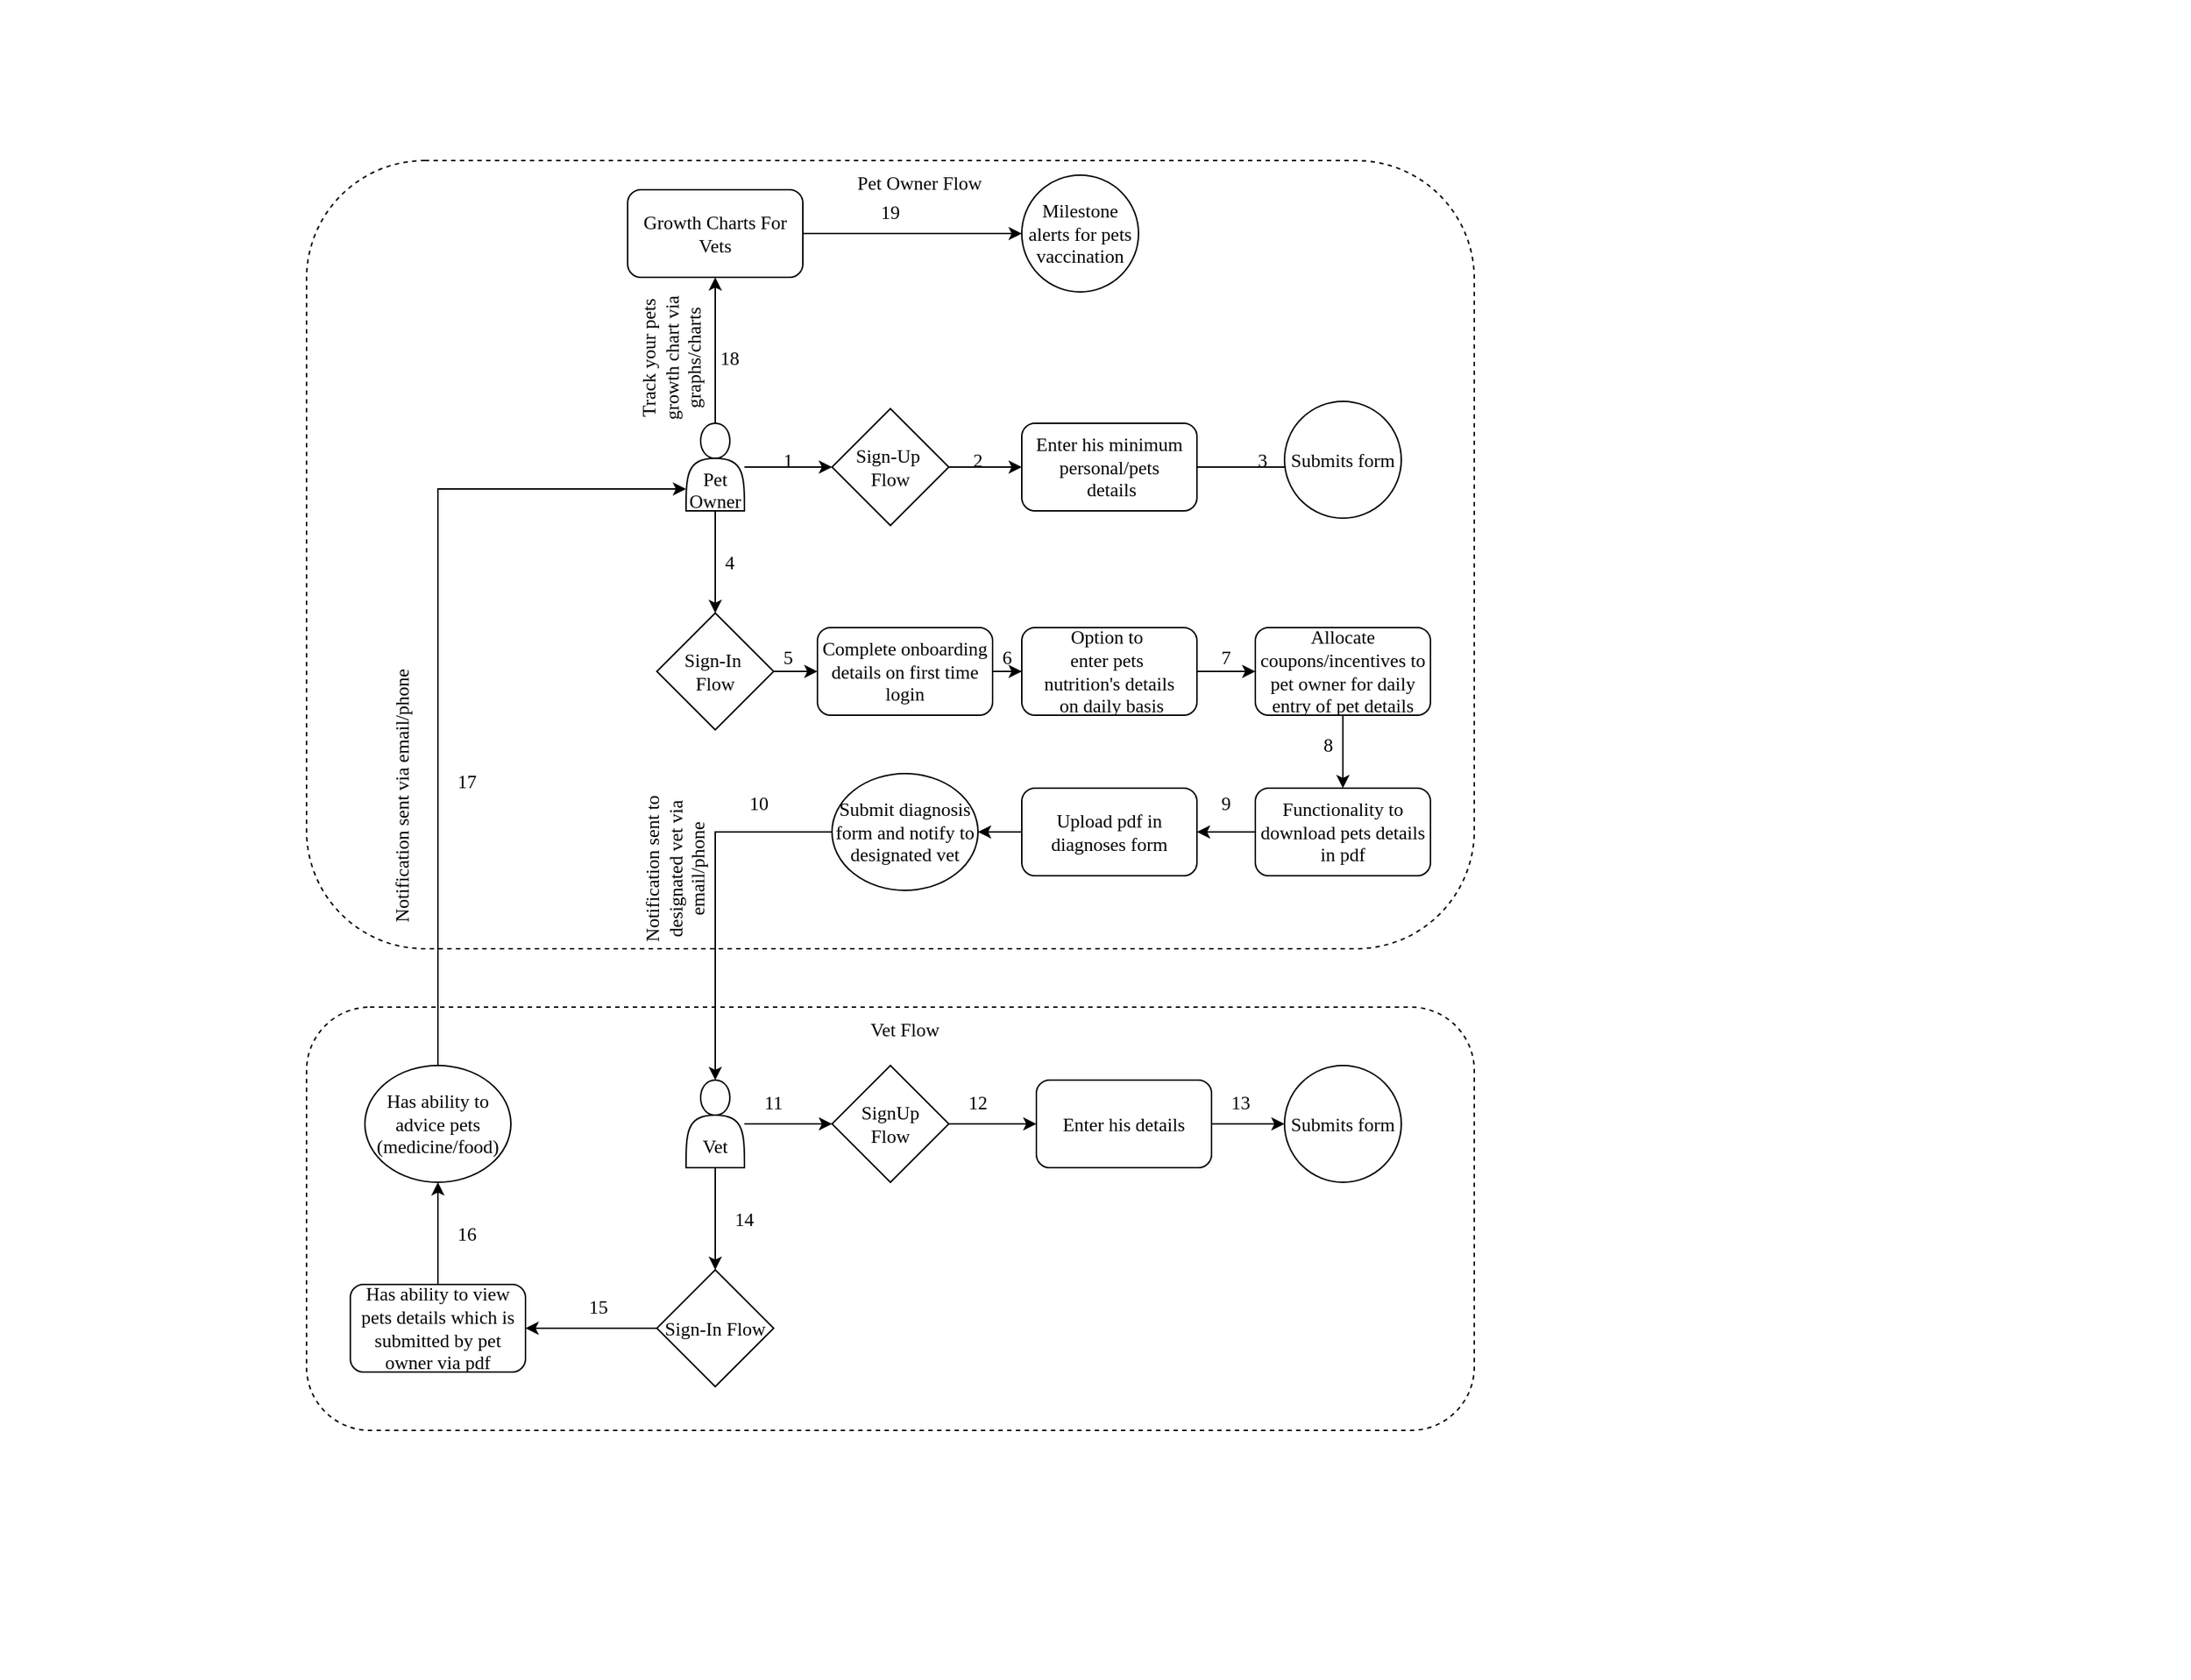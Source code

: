 <mxfile version="24.0.7" type="github">
  <diagram name="Page-1" id="GmAfje1MR3ZLFPPQamlQ">
    <mxGraphModel dx="1980" dy="1462" grid="1" gridSize="10" guides="1" tooltips="1" connect="1" arrows="1" fold="1" page="1" pageScale="1" pageWidth="850" pageHeight="1100" math="0" shadow="0">
      <root>
        <mxCell id="0" />
        <mxCell id="1" parent="0" />
        <mxCell id="lLo5x_2QG4jimNaP_B-l-39" value="" style="rounded=1;whiteSpace=wrap;html=1;dashed=1;fontFamily=Times New Roman;fontSize=13;" parent="1" vertex="1">
          <mxGeometry x="-200" y="-80" width="800" height="540" as="geometry" />
        </mxCell>
        <mxCell id="lLo5x_2QG4jimNaP_B-l-38" value="" style="rounded=1;whiteSpace=wrap;html=1;dashed=1;fontFamily=Times New Roman;fontSize=13;" parent="1" vertex="1">
          <mxGeometry x="-200" y="500" width="800" height="290" as="geometry" />
        </mxCell>
        <mxCell id="_TZWZInf5wAIC_WSy5-A-4" value="" style="edgeStyle=orthogonalEdgeStyle;rounded=0;orthogonalLoop=1;jettySize=auto;html=1;" parent="1" edge="1">
          <mxGeometry relative="1" as="geometry">
            <mxPoint x="171.25" y="145" as="targetPoint" />
          </mxGeometry>
        </mxCell>
        <mxCell id="_TZWZInf5wAIC_WSy5-A-7" value="" style="edgeStyle=orthogonalEdgeStyle;rounded=0;orthogonalLoop=1;jettySize=auto;html=1;" parent="1" edge="1">
          <mxGeometry relative="1" as="geometry">
            <mxPoint x="495" y="195" as="targetPoint" />
          </mxGeometry>
        </mxCell>
        <mxCell id="_TZWZInf5wAIC_WSy5-A-83" value="" style="edgeStyle=orthogonalEdgeStyle;rounded=0;orthogonalLoop=1;jettySize=auto;html=1;fontFamily=Times New Roman;fontSize=13;" parent="1" source="_TZWZInf5wAIC_WSy5-A-12" target="_TZWZInf5wAIC_WSy5-A-82" edge="1">
          <mxGeometry relative="1" as="geometry" />
        </mxCell>
        <mxCell id="_TZWZInf5wAIC_WSy5-A-87" value="" style="edgeStyle=orthogonalEdgeStyle;rounded=0;orthogonalLoop=1;jettySize=auto;html=1;fontFamily=Times New Roman;fontSize=13;" parent="1" source="_TZWZInf5wAIC_WSy5-A-12" target="_TZWZInf5wAIC_WSy5-A-86" edge="1">
          <mxGeometry relative="1" as="geometry" />
        </mxCell>
        <mxCell id="lLo5x_2QG4jimNaP_B-l-35" style="edgeStyle=orthogonalEdgeStyle;rounded=0;orthogonalLoop=1;jettySize=auto;html=1;entryX=0.5;entryY=1;entryDx=0;entryDy=0;fontFamily=Times New Roman;fontSize=13;" parent="1" source="_TZWZInf5wAIC_WSy5-A-12" target="lLo5x_2QG4jimNaP_B-l-33" edge="1">
          <mxGeometry relative="1" as="geometry" />
        </mxCell>
        <mxCell id="_TZWZInf5wAIC_WSy5-A-12" value="&lt;div style=&quot;font-size: 13px;&quot;&gt;&lt;br style=&quot;font-size: 13px;&quot;&gt;&lt;/div&gt;&lt;div style=&quot;font-size: 13px;&quot;&gt;&lt;br style=&quot;font-size: 13px;&quot;&gt;&lt;/div&gt;Pet Owner" style="shape=actor;whiteSpace=wrap;html=1;fontFamily=Times New Roman;fontSize=13;" parent="1" vertex="1">
          <mxGeometry x="60" y="100" width="40" height="60" as="geometry" />
        </mxCell>
        <mxCell id="_TZWZInf5wAIC_WSy5-A-75" value="" style="edgeStyle=orthogonalEdgeStyle;rounded=0;orthogonalLoop=1;jettySize=auto;html=1;fontFamily=Times New Roman;fontSize=13;" parent="1" source="_TZWZInf5wAIC_WSy5-A-51" target="_TZWZInf5wAIC_WSy5-A-74" edge="1">
          <mxGeometry relative="1" as="geometry" />
        </mxCell>
        <mxCell id="_TZWZInf5wAIC_WSy5-A-107" value="" style="edgeStyle=orthogonalEdgeStyle;rounded=0;orthogonalLoop=1;jettySize=auto;html=1;fontFamily=Times New Roman;fontSize=13;" parent="1" source="_TZWZInf5wAIC_WSy5-A-51" target="_TZWZInf5wAIC_WSy5-A-106" edge="1">
          <mxGeometry relative="1" as="geometry" />
        </mxCell>
        <mxCell id="_TZWZInf5wAIC_WSy5-A-51" value="&lt;div style=&quot;font-size: 13px;&quot;&gt;&lt;br style=&quot;font-size: 13px;&quot;&gt;&lt;/div&gt;&lt;div style=&quot;font-size: 13px;&quot;&gt;&lt;br style=&quot;font-size: 13px;&quot;&gt;&lt;/div&gt;Vet&lt;div style=&quot;font-size: 13px;&quot;&gt;&lt;/div&gt;" style="shape=actor;whiteSpace=wrap;html=1;fontFamily=Times New Roman;fontSize=13;" parent="1" vertex="1">
          <mxGeometry x="60" y="550" width="40" height="60" as="geometry" />
        </mxCell>
        <mxCell id="_TZWZInf5wAIC_WSy5-A-66" value="Submits form" style="ellipse;whiteSpace=wrap;html=1;fontFamily=Times New Roman;fontSize=13;" parent="1" vertex="1">
          <mxGeometry x="470" y="540" width="80" height="80" as="geometry" />
        </mxCell>
        <mxCell id="_TZWZInf5wAIC_WSy5-A-74" value="Sign-In Flow" style="rhombus;whiteSpace=wrap;html=1;fontFamily=Times New Roman;fontSize=13;" parent="1" vertex="1">
          <mxGeometry x="40" y="680" width="80" height="80" as="geometry" />
        </mxCell>
        <mxCell id="_TZWZInf5wAIC_WSy5-A-140" style="edgeStyle=orthogonalEdgeStyle;rounded=0;orthogonalLoop=1;jettySize=auto;html=1;entryX=0;entryY=0.75;entryDx=0;entryDy=0;exitX=0.5;exitY=0;exitDx=0;exitDy=0;fontFamily=Times New Roman;fontSize=13;" parent="1" source="_TZWZInf5wAIC_WSy5-A-80" target="_TZWZInf5wAIC_WSy5-A-12" edge="1">
          <mxGeometry relative="1" as="geometry" />
        </mxCell>
        <mxCell id="_TZWZInf5wAIC_WSy5-A-80" value="Has ability to advice pets&lt;div style=&quot;font-size: 13px;&quot;&gt;(medicine/food)&lt;/div&gt;" style="ellipse;whiteSpace=wrap;html=1;fontFamily=Times New Roman;fontSize=13;" parent="1" vertex="1">
          <mxGeometry x="-160" y="540" width="100" height="80" as="geometry" />
        </mxCell>
        <mxCell id="lLo5x_2QG4jimNaP_B-l-4" style="edgeStyle=orthogonalEdgeStyle;rounded=0;orthogonalLoop=1;jettySize=auto;html=1;entryX=0;entryY=0.5;entryDx=0;entryDy=0;fontFamily=Times New Roman;fontSize=13;" parent="1" source="_TZWZInf5wAIC_WSy5-A-82" target="lLo5x_2QG4jimNaP_B-l-2" edge="1">
          <mxGeometry relative="1" as="geometry" />
        </mxCell>
        <mxCell id="_TZWZInf5wAIC_WSy5-A-82" value="Sign-In&amp;nbsp;&lt;div style=&quot;font-size: 13px;&quot;&gt;Flow&lt;/div&gt;" style="rhombus;whiteSpace=wrap;html=1;fontFamily=Times New Roman;fontSize=13;" parent="1" vertex="1">
          <mxGeometry x="40" y="230" width="80" height="80" as="geometry" />
        </mxCell>
        <mxCell id="lLo5x_2QG4jimNaP_B-l-16" style="edgeStyle=orthogonalEdgeStyle;rounded=0;orthogonalLoop=1;jettySize=auto;html=1;entryX=0.5;entryY=0;entryDx=0;entryDy=0;fontFamily=Times New Roman;fontSize=13;" parent="1" source="_TZWZInf5wAIC_WSy5-A-84" target="_TZWZInf5wAIC_WSy5-A-51" edge="1">
          <mxGeometry relative="1" as="geometry" />
        </mxCell>
        <mxCell id="_TZWZInf5wAIC_WSy5-A-84" value="Submit diagnosis form and notify to designated vet" style="ellipse;whiteSpace=wrap;html=1;fontFamily=Times New Roman;fontSize=13;" parent="1" vertex="1">
          <mxGeometry x="160" y="340" width="100" height="80" as="geometry" />
        </mxCell>
        <mxCell id="_TZWZInf5wAIC_WSy5-A-89" style="edgeStyle=orthogonalEdgeStyle;rounded=0;orthogonalLoop=1;jettySize=auto;html=1;entryX=0;entryY=0.5;entryDx=0;entryDy=0;fontFamily=Times New Roman;fontSize=13;" parent="1" source="_TZWZInf5wAIC_WSy5-A-86" target="_TZWZInf5wAIC_WSy5-A-88" edge="1">
          <mxGeometry relative="1" as="geometry" />
        </mxCell>
        <mxCell id="_TZWZInf5wAIC_WSy5-A-86" value="Sign-Up&amp;nbsp;&lt;div style=&quot;font-size: 13px;&quot;&gt;Flow&lt;/div&gt;" style="rhombus;whiteSpace=wrap;html=1;fontFamily=Times New Roman;fontSize=13;" parent="1" vertex="1">
          <mxGeometry x="160" y="90" width="80" height="80" as="geometry" />
        </mxCell>
        <mxCell id="_TZWZInf5wAIC_WSy5-A-92" style="edgeStyle=orthogonalEdgeStyle;rounded=0;orthogonalLoop=1;jettySize=auto;html=1;entryX=0;entryY=0.5;entryDx=0;entryDy=0;fontFamily=Times New Roman;fontSize=13;" parent="1" source="_TZWZInf5wAIC_WSy5-A-88" edge="1">
          <mxGeometry relative="1" as="geometry">
            <mxPoint x="500" y="130" as="targetPoint" />
          </mxGeometry>
        </mxCell>
        <mxCell id="_TZWZInf5wAIC_WSy5-A-88" value="Enter his minimum personal/pets&lt;div style=&quot;font-size: 13px;&quot;&gt;&amp;nbsp;details&lt;/div&gt;" style="rounded=1;whiteSpace=wrap;html=1;fontFamily=Times New Roman;fontSize=13;" parent="1" vertex="1">
          <mxGeometry x="290" y="100" width="120" height="60" as="geometry" />
        </mxCell>
        <mxCell id="lLo5x_2QG4jimNaP_B-l-10" style="edgeStyle=orthogonalEdgeStyle;rounded=0;orthogonalLoop=1;jettySize=auto;html=1;entryX=0;entryY=0.5;entryDx=0;entryDy=0;fontFamily=Times New Roman;fontSize=13;" parent="1" source="_TZWZInf5wAIC_WSy5-A-98" target="_TZWZInf5wAIC_WSy5-A-66" edge="1">
          <mxGeometry relative="1" as="geometry" />
        </mxCell>
        <mxCell id="_TZWZInf5wAIC_WSy5-A-98" value="Enter his details" style="whiteSpace=wrap;html=1;rounded=1;fontFamily=Times New Roman;fontSize=13;" parent="1" vertex="1">
          <mxGeometry x="300" y="550" width="120" height="60" as="geometry" />
        </mxCell>
        <mxCell id="_TZWZInf5wAIC_WSy5-A-138" style="edgeStyle=orthogonalEdgeStyle;rounded=0;orthogonalLoop=1;jettySize=auto;html=1;entryX=0.5;entryY=1;entryDx=0;entryDy=0;fontFamily=Times New Roman;fontSize=13;" parent="1" source="_TZWZInf5wAIC_WSy5-A-101" target="_TZWZInf5wAIC_WSy5-A-80" edge="1">
          <mxGeometry relative="1" as="geometry" />
        </mxCell>
        <mxCell id="_TZWZInf5wAIC_WSy5-A-101" value="Has ability to view pets details which is submitted by pet owner via pdf" style="rounded=1;whiteSpace=wrap;html=1;fontFamily=Times New Roman;fontSize=13;" parent="1" vertex="1">
          <mxGeometry x="-170" y="690" width="120" height="60" as="geometry" />
        </mxCell>
        <mxCell id="_TZWZInf5wAIC_WSy5-A-105" style="edgeStyle=orthogonalEdgeStyle;rounded=0;orthogonalLoop=1;jettySize=auto;html=1;entryX=1;entryY=0.5;entryDx=0;entryDy=0;fontFamily=Times New Roman;fontSize=13;" parent="1" source="_TZWZInf5wAIC_WSy5-A-74" target="_TZWZInf5wAIC_WSy5-A-101" edge="1">
          <mxGeometry relative="1" as="geometry" />
        </mxCell>
        <mxCell id="lLo5x_2QG4jimNaP_B-l-9" style="edgeStyle=orthogonalEdgeStyle;rounded=0;orthogonalLoop=1;jettySize=auto;html=1;entryX=0;entryY=0.5;entryDx=0;entryDy=0;fontFamily=Times New Roman;fontSize=13;" parent="1" source="_TZWZInf5wAIC_WSy5-A-106" target="_TZWZInf5wAIC_WSy5-A-98" edge="1">
          <mxGeometry relative="1" as="geometry" />
        </mxCell>
        <mxCell id="_TZWZInf5wAIC_WSy5-A-106" value="SignUp&lt;div style=&quot;font-size: 13px;&quot;&gt;Flow&lt;/div&gt;" style="rhombus;whiteSpace=wrap;html=1;fontFamily=Times New Roman;fontSize=13;" parent="1" vertex="1">
          <mxGeometry x="160" y="540" width="80" height="80" as="geometry" />
        </mxCell>
        <mxCell id="_TZWZInf5wAIC_WSy5-A-112" value="&amp;nbsp;" style="text;html=1;align=center;verticalAlign=middle;whiteSpace=wrap;rounded=0;fontFamily=Times New Roman;fontSize=13;" parent="1" vertex="1">
          <mxGeometry x="-180" y="300" width="60" height="30" as="geometry" />
        </mxCell>
        <mxCell id="_TZWZInf5wAIC_WSy5-A-113" value="&amp;nbsp;" style="text;html=1;align=center;verticalAlign=middle;whiteSpace=wrap;rounded=0;fontFamily=Times New Roman;fontSize=13;" parent="1" vertex="1">
          <mxGeometry x="400" y="930" width="60" height="30" as="geometry" />
        </mxCell>
        <mxCell id="_TZWZInf5wAIC_WSy5-A-114" value="&amp;nbsp;" style="text;html=1;align=center;verticalAlign=middle;whiteSpace=wrap;rounded=0;fontFamily=Times New Roman;fontSize=13;" parent="1" vertex="1">
          <mxGeometry x="765" y="640" width="60" height="30" as="geometry" />
        </mxCell>
        <mxCell id="_TZWZInf5wAIC_WSy5-A-116" value="&amp;nbsp;" style="text;html=1;align=center;verticalAlign=middle;whiteSpace=wrap;rounded=0;fontFamily=Times New Roman;fontSize=13;" parent="1" vertex="1">
          <mxGeometry x="1030" y="320" width="60" height="30" as="geometry" />
        </mxCell>
        <mxCell id="_TZWZInf5wAIC_WSy5-A-117" value="1" style="text;html=1;align=center;verticalAlign=middle;whiteSpace=wrap;rounded=0;fontFamily=Times New Roman;fontSize=13;" parent="1" vertex="1">
          <mxGeometry x="100" y="110" width="60" height="30" as="geometry" />
        </mxCell>
        <mxCell id="_TZWZInf5wAIC_WSy5-A-118" value="2" style="text;html=1;align=center;verticalAlign=middle;whiteSpace=wrap;rounded=0;fontFamily=Times New Roman;fontSize=13;" parent="1" vertex="1">
          <mxGeometry x="230" y="110" width="60" height="30" as="geometry" />
        </mxCell>
        <mxCell id="_TZWZInf5wAIC_WSy5-A-119" value="3" style="text;html=1;align=center;verticalAlign=middle;whiteSpace=wrap;rounded=0;fontFamily=Times New Roman;fontSize=13;" parent="1" vertex="1">
          <mxGeometry x="425" y="110" width="60" height="30" as="geometry" />
        </mxCell>
        <mxCell id="_TZWZInf5wAIC_WSy5-A-126" value="4" style="text;html=1;align=center;verticalAlign=middle;whiteSpace=wrap;rounded=0;fontFamily=Times New Roman;fontSize=13;" parent="1" vertex="1">
          <mxGeometry x="60" y="180" width="60" height="30" as="geometry" />
        </mxCell>
        <mxCell id="_TZWZInf5wAIC_WSy5-A-127" value="5" style="text;html=1;align=center;verticalAlign=middle;whiteSpace=wrap;rounded=0;fontFamily=Times New Roman;fontSize=13;" parent="1" vertex="1">
          <mxGeometry x="110" y="250" width="40" height="20" as="geometry" />
        </mxCell>
        <mxCell id="_TZWZInf5wAIC_WSy5-A-129" value="11" style="text;html=1;align=center;verticalAlign=middle;whiteSpace=wrap;rounded=0;fontFamily=Times New Roman;fontSize=13;" parent="1" vertex="1">
          <mxGeometry x="90" y="550" width="60" height="30" as="geometry" />
        </mxCell>
        <mxCell id="_TZWZInf5wAIC_WSy5-A-135" value="14" style="text;html=1;align=center;verticalAlign=middle;whiteSpace=wrap;rounded=0;fontFamily=Times New Roman;fontSize=13;" parent="1" vertex="1">
          <mxGeometry x="70" y="630" width="60" height="30" as="geometry" />
        </mxCell>
        <mxCell id="_TZWZInf5wAIC_WSy5-A-136" value="15" style="text;html=1;align=center;verticalAlign=middle;whiteSpace=wrap;rounded=0;fontFamily=Times New Roman;fontSize=13;" parent="1" vertex="1">
          <mxGeometry x="-30" y="690" width="60" height="30" as="geometry" />
        </mxCell>
        <mxCell id="_TZWZInf5wAIC_WSy5-A-137" value="16" style="text;html=1;align=center;verticalAlign=middle;whiteSpace=wrap;rounded=0;fontFamily=Times New Roman;fontSize=13;" parent="1" vertex="1">
          <mxGeometry x="-120" y="640" width="60" height="30" as="geometry" />
        </mxCell>
        <mxCell id="_TZWZInf5wAIC_WSy5-A-141" value="Notification sent via email/phone" style="text;html=1;align=center;verticalAlign=middle;whiteSpace=wrap;rounded=0;rotation=-90;fontFamily=Times New Roman;fontSize=13;" parent="1" vertex="1">
          <mxGeometry x="-300" y="340" width="330" height="30" as="geometry" />
        </mxCell>
        <mxCell id="_TZWZInf5wAIC_WSy5-A-143" value="17" style="text;html=1;align=center;verticalAlign=middle;whiteSpace=wrap;rounded=0;fontFamily=Times New Roman;fontSize=13;" parent="1" vertex="1">
          <mxGeometry x="-120" y="330" width="60" height="30" as="geometry" />
        </mxCell>
        <mxCell id="_TZWZInf5wAIC_WSy5-A-144" value="&amp;nbsp;&amp;nbsp;" style="text;html=1;align=center;verticalAlign=middle;whiteSpace=wrap;rounded=0;fontFamily=Times New Roman;fontSize=13;" parent="1" vertex="1">
          <mxGeometry x="-410" y="370" width="60" height="30" as="geometry" />
        </mxCell>
        <mxCell id="lLo5x_2QG4jimNaP_B-l-1" value="Submits form" style="ellipse;whiteSpace=wrap;html=1;fontFamily=Times New Roman;fontSize=13;" parent="1" vertex="1">
          <mxGeometry x="470" y="85" width="80" height="80" as="geometry" />
        </mxCell>
        <mxCell id="lLo5x_2QG4jimNaP_B-l-6" style="edgeStyle=orthogonalEdgeStyle;rounded=0;orthogonalLoop=1;jettySize=auto;html=1;entryX=0;entryY=0.5;entryDx=0;entryDy=0;fontFamily=Times New Roman;fontSize=13;" parent="1" source="lLo5x_2QG4jimNaP_B-l-2" target="lLo5x_2QG4jimNaP_B-l-5" edge="1">
          <mxGeometry relative="1" as="geometry" />
        </mxCell>
        <mxCell id="lLo5x_2QG4jimNaP_B-l-2" value="Complete onboarding details on first time login" style="rounded=1;whiteSpace=wrap;html=1;fontFamily=Times New Roman;fontSize=13;" parent="1" vertex="1">
          <mxGeometry x="150" y="240" width="120" height="60" as="geometry" />
        </mxCell>
        <mxCell id="lLo5x_2QG4jimNaP_B-l-13" style="edgeStyle=orthogonalEdgeStyle;rounded=0;orthogonalLoop=1;jettySize=auto;html=1;entryX=0;entryY=0.5;entryDx=0;entryDy=0;fontFamily=Times New Roman;fontSize=13;" parent="1" source="lLo5x_2QG4jimNaP_B-l-5" target="lLo5x_2QG4jimNaP_B-l-11" edge="1">
          <mxGeometry relative="1" as="geometry" />
        </mxCell>
        <mxCell id="lLo5x_2QG4jimNaP_B-l-5" value="Option to&amp;nbsp;&lt;div style=&quot;font-size: 13px;&quot;&gt;enter pets&amp;nbsp;&lt;/div&gt;&lt;div style=&quot;font-size: 13px;&quot;&gt;nutrition&#39;s details&lt;/div&gt;&lt;div style=&quot;font-size: 13px;&quot;&gt;&amp;nbsp;on daily basis&lt;/div&gt;" style="rounded=1;whiteSpace=wrap;html=1;fontFamily=Times New Roman;fontSize=13;" parent="1" vertex="1">
          <mxGeometry x="290" y="240" width="120" height="60" as="geometry" />
        </mxCell>
        <mxCell id="lLo5x_2QG4jimNaP_B-l-14" style="edgeStyle=orthogonalEdgeStyle;rounded=0;orthogonalLoop=1;jettySize=auto;html=1;entryX=0.5;entryY=0;entryDx=0;entryDy=0;fontFamily=Times New Roman;fontSize=13;" parent="1" source="lLo5x_2QG4jimNaP_B-l-11" target="lLo5x_2QG4jimNaP_B-l-12" edge="1">
          <mxGeometry relative="1" as="geometry" />
        </mxCell>
        <mxCell id="lLo5x_2QG4jimNaP_B-l-11" value="Allocate coupons/incentives to pet owner for daily entry of pet details" style="rounded=1;whiteSpace=wrap;html=1;fontFamily=Times New Roman;fontSize=13;" parent="1" vertex="1">
          <mxGeometry x="450" y="240" width="120" height="60" as="geometry" />
        </mxCell>
        <mxCell id="lLo5x_2QG4jimNaP_B-l-27" style="edgeStyle=orthogonalEdgeStyle;rounded=0;orthogonalLoop=1;jettySize=auto;html=1;entryX=1;entryY=0.5;entryDx=0;entryDy=0;fontFamily=Times New Roman;fontSize=13;" parent="1" source="lLo5x_2QG4jimNaP_B-l-12" target="lLo5x_2QG4jimNaP_B-l-26" edge="1">
          <mxGeometry relative="1" as="geometry" />
        </mxCell>
        <mxCell id="lLo5x_2QG4jimNaP_B-l-12" value="Functionality to download pets details in pdf" style="rounded=1;whiteSpace=wrap;html=1;fontFamily=Times New Roman;fontSize=13;" parent="1" vertex="1">
          <mxGeometry x="450" y="350" width="120" height="60" as="geometry" />
        </mxCell>
        <mxCell id="lLo5x_2QG4jimNaP_B-l-17" value="Notification sent to designated vet via email/phone" style="text;html=1;align=center;verticalAlign=middle;whiteSpace=wrap;rounded=0;rotation=-90;fontFamily=Times New Roman;fontSize=13;" parent="1" vertex="1">
          <mxGeometry y="390" width="105" height="30" as="geometry" />
        </mxCell>
        <mxCell id="lLo5x_2QG4jimNaP_B-l-18" value="6" style="text;html=1;align=center;verticalAlign=middle;whiteSpace=wrap;rounded=0;fontFamily=Times New Roman;fontSize=13;" parent="1" vertex="1">
          <mxGeometry x="260" y="250" width="40" height="20" as="geometry" />
        </mxCell>
        <mxCell id="lLo5x_2QG4jimNaP_B-l-19" value="7" style="text;html=1;align=center;verticalAlign=middle;whiteSpace=wrap;rounded=0;fontFamily=Times New Roman;fontSize=13;" parent="1" vertex="1">
          <mxGeometry x="410" y="250" width="40" height="20" as="geometry" />
        </mxCell>
        <mxCell id="lLo5x_2QG4jimNaP_B-l-20" value="8" style="text;html=1;align=center;verticalAlign=middle;whiteSpace=wrap;rounded=0;fontFamily=Times New Roman;fontSize=13;" parent="1" vertex="1">
          <mxGeometry x="480" y="310" width="40" height="20" as="geometry" />
        </mxCell>
        <mxCell id="lLo5x_2QG4jimNaP_B-l-21" value="9" style="text;html=1;align=center;verticalAlign=middle;whiteSpace=wrap;rounded=0;fontFamily=Times New Roman;fontSize=13;" parent="1" vertex="1">
          <mxGeometry x="410" y="350" width="40" height="20" as="geometry" />
        </mxCell>
        <mxCell id="lLo5x_2QG4jimNaP_B-l-23" value="10" style="text;html=1;align=center;verticalAlign=middle;whiteSpace=wrap;rounded=0;fontFamily=Times New Roman;fontSize=13;" parent="1" vertex="1">
          <mxGeometry x="90" y="350" width="40" height="20" as="geometry" />
        </mxCell>
        <mxCell id="lLo5x_2QG4jimNaP_B-l-24" value="12" style="text;html=1;align=center;verticalAlign=middle;whiteSpace=wrap;rounded=0;fontFamily=Times New Roman;fontSize=13;" parent="1" vertex="1">
          <mxGeometry x="230" y="550" width="60" height="30" as="geometry" />
        </mxCell>
        <mxCell id="lLo5x_2QG4jimNaP_B-l-25" value="13" style="text;html=1;align=center;verticalAlign=middle;whiteSpace=wrap;rounded=0;fontFamily=Times New Roman;fontSize=13;" parent="1" vertex="1">
          <mxGeometry x="410" y="550" width="60" height="30" as="geometry" />
        </mxCell>
        <mxCell id="lLo5x_2QG4jimNaP_B-l-28" style="edgeStyle=orthogonalEdgeStyle;rounded=0;orthogonalLoop=1;jettySize=auto;html=1;entryX=1;entryY=0.5;entryDx=0;entryDy=0;fontFamily=Times New Roman;fontSize=13;" parent="1" source="lLo5x_2QG4jimNaP_B-l-26" target="_TZWZInf5wAIC_WSy5-A-84" edge="1">
          <mxGeometry relative="1" as="geometry" />
        </mxCell>
        <mxCell id="lLo5x_2QG4jimNaP_B-l-26" value="Upload pdf in diagnoses form" style="rounded=1;whiteSpace=wrap;html=1;fontFamily=Times New Roman;fontSize=13;" parent="1" vertex="1">
          <mxGeometry x="290" y="350" width="120" height="60" as="geometry" />
        </mxCell>
        <mxCell id="lLo5x_2QG4jimNaP_B-l-29" value="Milestone alerts for pets vaccination" style="ellipse;whiteSpace=wrap;html=1;fontFamily=Times New Roman;fontSize=13;" parent="1" vertex="1">
          <mxGeometry x="290" y="-70" width="80" height="80" as="geometry" />
        </mxCell>
        <mxCell id="lLo5x_2QG4jimNaP_B-l-31" value="Track your pets growth chart via graphs/charts" style="text;html=1;align=center;verticalAlign=middle;whiteSpace=wrap;rounded=0;rotation=-90;fontFamily=Times New Roman;fontSize=13;" parent="1" vertex="1">
          <mxGeometry y="40" width="100" height="30" as="geometry" />
        </mxCell>
        <mxCell id="lLo5x_2QG4jimNaP_B-l-32" value="18" style="text;html=1;align=center;verticalAlign=middle;whiteSpace=wrap;rounded=0;fontFamily=Times New Roman;fontSize=13;" parent="1" vertex="1">
          <mxGeometry x="60" y="40" width="60" height="30" as="geometry" />
        </mxCell>
        <mxCell id="lLo5x_2QG4jimNaP_B-l-34" style="edgeStyle=orthogonalEdgeStyle;rounded=0;orthogonalLoop=1;jettySize=auto;html=1;entryX=0;entryY=0.5;entryDx=0;entryDy=0;fontFamily=Times New Roman;fontSize=13;" parent="1" source="lLo5x_2QG4jimNaP_B-l-33" target="lLo5x_2QG4jimNaP_B-l-29" edge="1">
          <mxGeometry relative="1" as="geometry" />
        </mxCell>
        <mxCell id="lLo5x_2QG4jimNaP_B-l-33" value="Growth Charts For Vets" style="rounded=1;whiteSpace=wrap;html=1;fontFamily=Times New Roman;fontSize=13;" parent="1" vertex="1">
          <mxGeometry x="20" y="-60" width="120" height="60" as="geometry" />
        </mxCell>
        <mxCell id="lLo5x_2QG4jimNaP_B-l-36" value="19" style="text;html=1;align=center;verticalAlign=middle;whiteSpace=wrap;rounded=0;fontFamily=Times New Roman;fontSize=13;" parent="1" vertex="1">
          <mxGeometry x="170" y="-60" width="60" height="30" as="geometry" />
        </mxCell>
        <mxCell id="lLo5x_2QG4jimNaP_B-l-37" value="&amp;nbsp;&amp;nbsp;" style="text;html=1;align=center;verticalAlign=middle;whiteSpace=wrap;rounded=0;fontFamily=Times New Roman;fontSize=13;" parent="1" vertex="1">
          <mxGeometry x="160" y="-190" width="60" height="30" as="geometry" />
        </mxCell>
        <mxCell id="lLo5x_2QG4jimNaP_B-l-40" value="&lt;font style=&quot;font-size: 13px;&quot;&gt;Vet Flow&lt;/font&gt;" style="text;html=1;align=center;verticalAlign=middle;whiteSpace=wrap;rounded=0;fontFamily=Times New Roman;fontSize=13;" parent="1" vertex="1">
          <mxGeometry x="160" y="500" width="100" height="30" as="geometry" />
        </mxCell>
        <mxCell id="lLo5x_2QG4jimNaP_B-l-41" value="&lt;font style=&quot;font-size: 13px;&quot;&gt;Pet Owner Flow&lt;/font&gt;" style="text;html=1;align=center;verticalAlign=middle;whiteSpace=wrap;rounded=0;fontFamily=Times New Roman;fontSize=13;" parent="1" vertex="1">
          <mxGeometry x="150" y="-80" width="140" height="30" as="geometry" />
        </mxCell>
      </root>
    </mxGraphModel>
  </diagram>
</mxfile>
